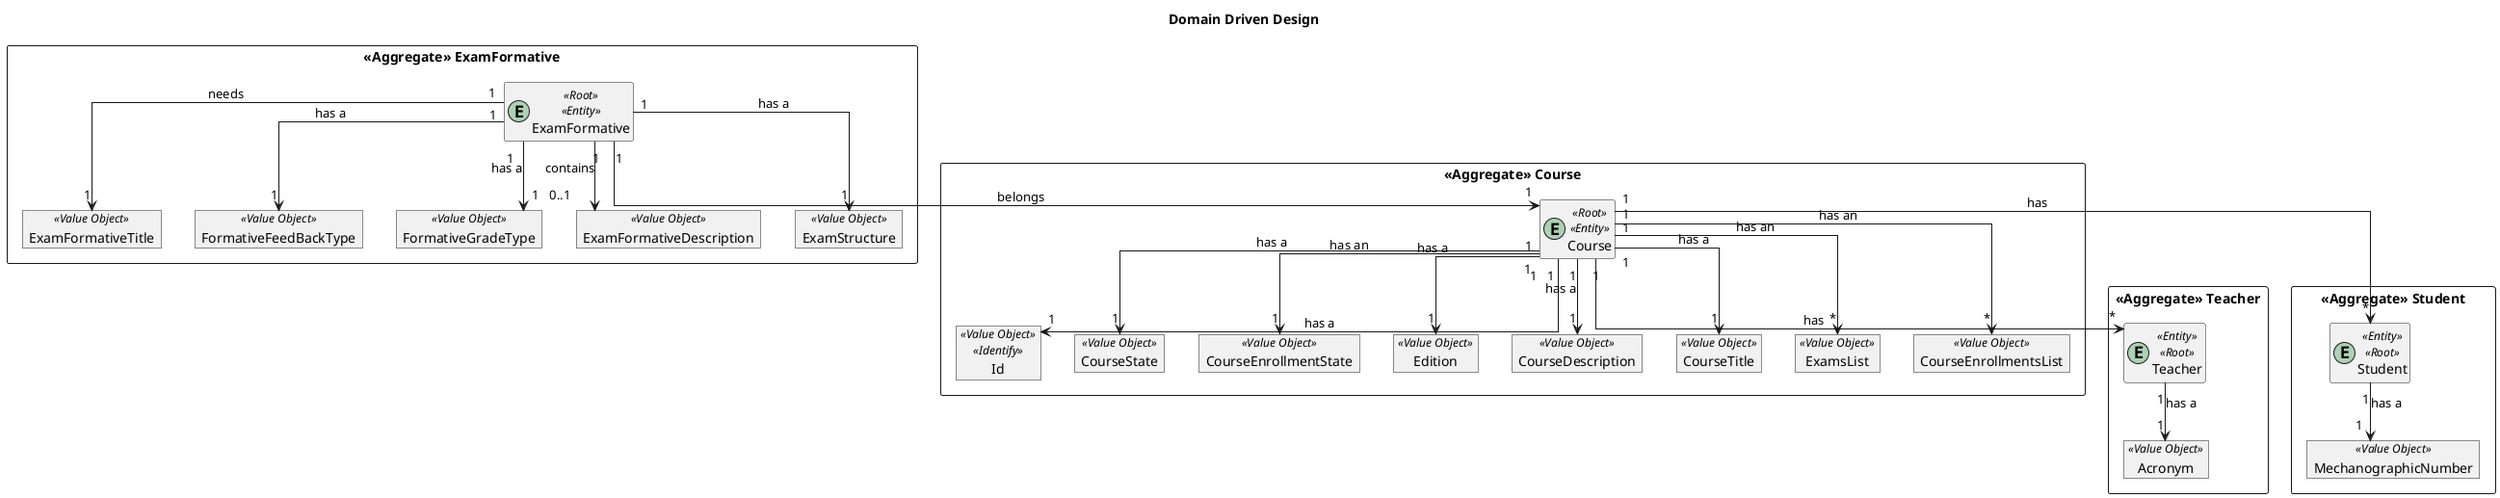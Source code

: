 @startuml

hide field
hide methods

title Domain Driven Design

skinparam linetype ortho

rectangle "<<Aggregate>> Course" {

    entity Course<<Root>><<Entity>>
    object Id<<Value Object>><<Identify>>
    object CourseState<<Value Object>>
    object CourseEnrollmentState <<Value Object>>
    object Edition <<Value Object>>
    object CourseDescription <<Value Object>>
    object CourseTitle <<Value Object>>
    object ExamsList <<Value Object>>
    object CourseEnrollmentsList <<Value Object>>

    Course"1" --> "1"CourseTitle: has a
    Course"1" --> "1"Id : has a
    Course"1" --> "1"CourseDescription : has a
    Course"1"-->"1"CourseState : has a
    Course"1"-->"1"CourseEnrollmentState: has an
    Course"1" -->"1"Edition : has a
    Course"1" -->"*"ExamsList : has an
    Course"1" -->"*"CourseEnrollmentsList : has an
}

rectangle "<<Aggregate>> Teacher" {

    entity Teacher<<Entity>><<Root>>
    object Acronym<<Value Object>>

    Teacher"1" --> "1"Acronym : has a
}

rectangle "<<Aggregate>> ExamFormative"  {
    entity ExamFormative <<Root>><<Entity>>
    object ExamFormativeTitle<<Value Object>>

        object FormativeFeedBackType <<Value Object>>
        object FormativeGradeType <<Value Object>>
        object ExamFormativeDescription<<Value Object>>
        object ExamStructure<<Value Object>>

    ExamFormative"1"-->"1"ExamStructure: has a
    ExamFormative"1"-->"1"ExamFormativeTitle : needs
    ExamFormative"1"-->"1"FormativeFeedBackType: has a
    ExamFormative"1"-->"1"FormativeGradeType: has a
    ExamFormative"1"-->"0..1"ExamFormativeDescription: contains
}

rectangle "<<Aggregate>> Student" {

    entity Student<<Entity>><<Root>>
    object MechanographicNumber<<Value Object>>

    Student "1" -->"1"MechanographicNumber: has a
}


Course"1" --> "*" Teacher : has
Course"1" --> "*" Student : has
ExamFormative"1" --> "1" Course: belongs

@enduml
